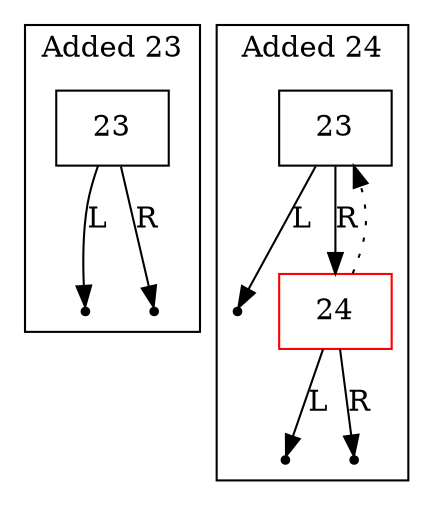 digraph {
subgraph "cluster_Added 23_count_1"{
label ="Added 23";
"cluster_Added 23_count_1_data_23"[shape=record color=black label="{23}"];
"cluster_Added 23_count_1_data_23_leftNull" [label=Null shape=point color=black];
"cluster_Added 23_count_1_data_23_rightNull" [label=Null shape=point color=black];

"cluster_Added 23_count_1_data_23" -> "cluster_Added 23_count_1_data_23_leftNull"[label=L];
"cluster_Added 23_count_1_data_23" -> "cluster_Added 23_count_1_data_23_rightNull"[label=R];

}
subgraph "cluster_Added 24_count_2"{
label ="Added 24";
"cluster_Added 24_count_2_data_23"[shape=record color=black label="{23}"];
"cluster_Added 24_count_2_data_23_leftNull" [label=Null shape=point color=black];
"cluster_Added 24_count_2_data_24"[shape=record color=red label="{24}"];
"cluster_Added 24_count_2_data_24_leftNull" [label=Null shape=point color=black];
"cluster_Added 24_count_2_data_24_rightNull" [label=Null shape=point color=black];

"cluster_Added 24_count_2_data_23" -> "cluster_Added 24_count_2_data_23_leftNull"[label=L];
"cluster_Added 24_count_2_data_23" -> "cluster_Added 24_count_2_data_24"[label=R];
"cluster_Added 24_count_2_data_24" -> "cluster_Added 24_count_2_data_23"[style=dotted];
"cluster_Added 24_count_2_data_24" -> "cluster_Added 24_count_2_data_24_leftNull"[label=L];
"cluster_Added 24_count_2_data_24" -> "cluster_Added 24_count_2_data_24_rightNull"[label=R];

}
label = "";}
